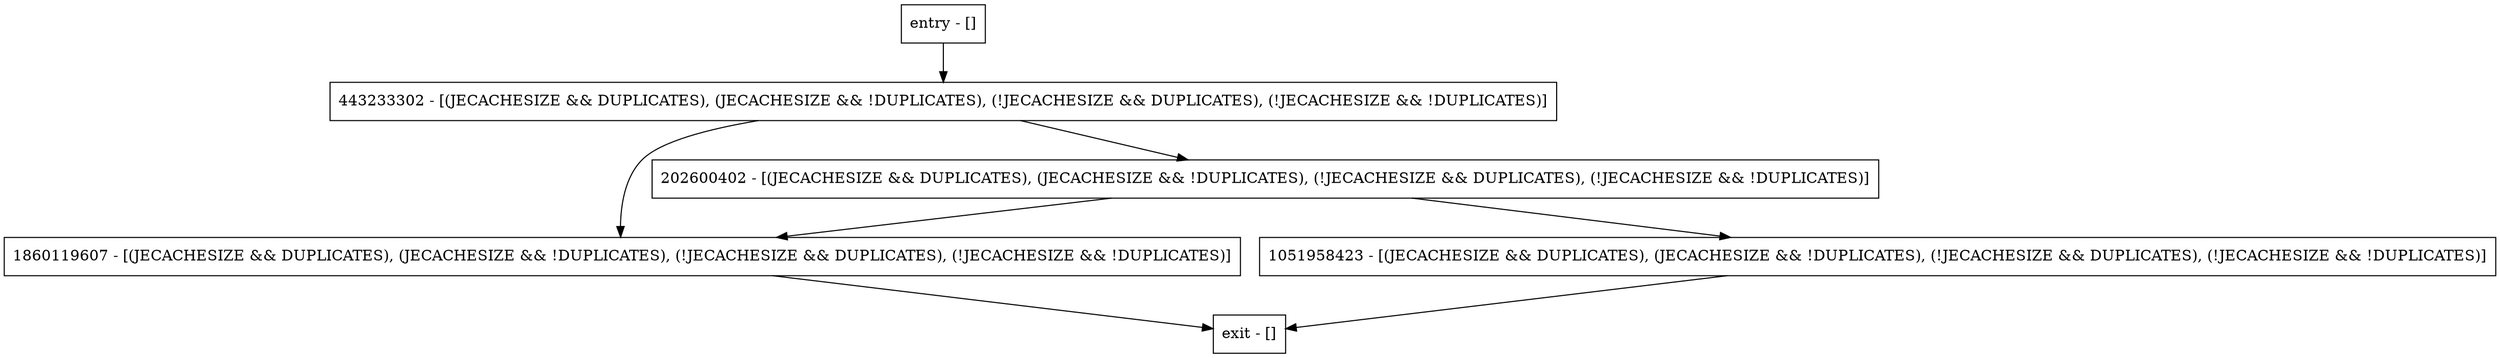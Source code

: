 digraph updateLsnAfterOptionalLog {
node [shape=record];
entry [label="entry - []"];
exit [label="exit - []"];
1051958423 [label="1051958423 - [(JECACHESIZE && DUPLICATES), (JECACHESIZE && !DUPLICATES), (!JECACHESIZE && DUPLICATES), (!JECACHESIZE && !DUPLICATES)]"];
1860119607 [label="1860119607 - [(JECACHESIZE && DUPLICATES), (JECACHESIZE && !DUPLICATES), (!JECACHESIZE && DUPLICATES), (!JECACHESIZE && !DUPLICATES)]"];
202600402 [label="202600402 - [(JECACHESIZE && DUPLICATES), (JECACHESIZE && !DUPLICATES), (!JECACHESIZE && DUPLICATES), (!JECACHESIZE && !DUPLICATES)]"];
443233302 [label="443233302 - [(JECACHESIZE && DUPLICATES), (JECACHESIZE && !DUPLICATES), (!JECACHESIZE && DUPLICATES), (!JECACHESIZE && !DUPLICATES)]"];
entry;
exit;
entry -> 443233302;
1051958423 -> exit;
1860119607 -> exit;
202600402 -> 1051958423;
202600402 -> 1860119607;
443233302 -> 1860119607;
443233302 -> 202600402;
}
